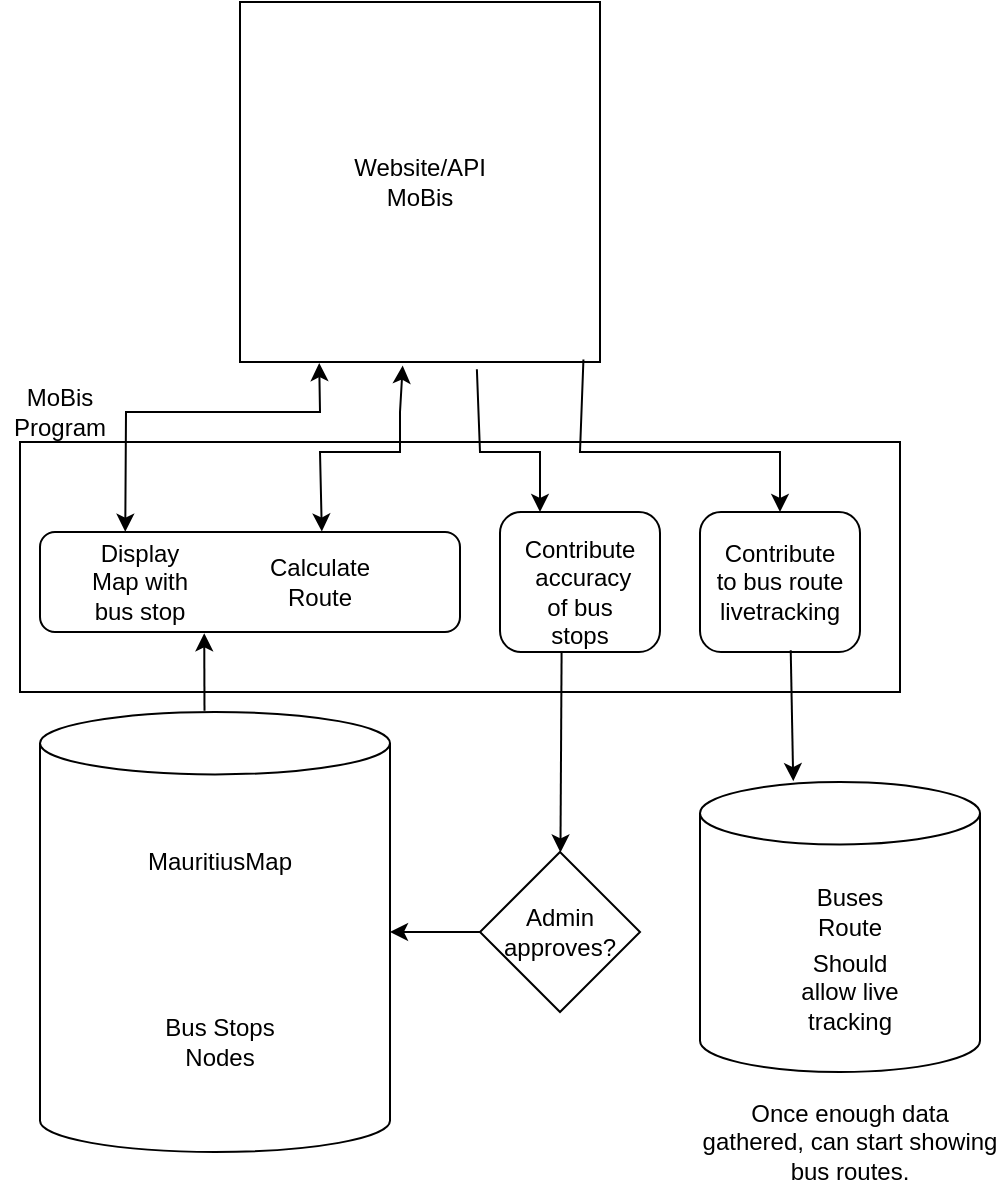 <mxfile version="24.7.6">
  <diagram name="Page-1" id="NIdN9TAIQ7ZBKaw6zO0f">
    <mxGraphModel dx="756" dy="1031" grid="1" gridSize="10" guides="1" tooltips="1" connect="1" arrows="1" fold="1" page="1" pageScale="1" pageWidth="850" pageHeight="1100" math="0" shadow="0">
      <root>
        <mxCell id="0" />
        <mxCell id="1" parent="0" />
        <mxCell id="2du97CqIPiSQvwclCsvQ-1" value="" style="whiteSpace=wrap;html=1;aspect=fixed;movable=1;resizable=1;rotatable=1;deletable=1;editable=1;locked=0;connectable=1;" vertex="1" parent="1">
          <mxGeometry x="140" y="20" width="180" height="180" as="geometry" />
        </mxCell>
        <mxCell id="2du97CqIPiSQvwclCsvQ-2" value="&lt;div&gt;Website/API&lt;/div&gt;&lt;div&gt;MoBis&lt;br&gt;&lt;/div&gt;" style="text;html=1;align=center;verticalAlign=middle;whiteSpace=wrap;rounded=0;movable=1;resizable=1;rotatable=1;deletable=1;editable=1;locked=0;connectable=1;" vertex="1" parent="1">
          <mxGeometry x="200" y="95" width="60" height="30" as="geometry" />
        </mxCell>
        <mxCell id="2du97CqIPiSQvwclCsvQ-4" value="" style="shape=cylinder3;whiteSpace=wrap;html=1;boundedLbl=1;backgroundOutline=1;size=15.6;" vertex="1" parent="1">
          <mxGeometry x="40" y="375" width="175" height="220" as="geometry" />
        </mxCell>
        <mxCell id="2du97CqIPiSQvwclCsvQ-6" value="&lt;div&gt;MauritiusMap&lt;/div&gt;" style="text;html=1;align=center;verticalAlign=middle;whiteSpace=wrap;rounded=0;" vertex="1" parent="1">
          <mxGeometry x="100" y="435" width="60" height="30" as="geometry" />
        </mxCell>
        <mxCell id="2du97CqIPiSQvwclCsvQ-7" value="Bus Stops Nodes" style="text;html=1;align=center;verticalAlign=middle;whiteSpace=wrap;rounded=0;" vertex="1" parent="1">
          <mxGeometry x="100" y="525" width="60" height="30" as="geometry" />
        </mxCell>
        <mxCell id="2du97CqIPiSQvwclCsvQ-8" value="" style="shape=cylinder3;whiteSpace=wrap;html=1;boundedLbl=1;backgroundOutline=1;size=15.6;" vertex="1" parent="1">
          <mxGeometry x="370" y="410" width="140" height="145" as="geometry" />
        </mxCell>
        <mxCell id="2du97CqIPiSQvwclCsvQ-9" value="Buses Route" style="text;html=1;align=center;verticalAlign=middle;whiteSpace=wrap;rounded=0;" vertex="1" parent="1">
          <mxGeometry x="415" y="460" width="60" height="30" as="geometry" />
        </mxCell>
        <mxCell id="2du97CqIPiSQvwclCsvQ-11" value="Should allow live tracking" style="text;html=1;align=center;verticalAlign=middle;whiteSpace=wrap;rounded=0;" vertex="1" parent="1">
          <mxGeometry x="415" y="500" width="60" height="30" as="geometry" />
        </mxCell>
        <mxCell id="2du97CqIPiSQvwclCsvQ-36" value="" style="rounded=0;whiteSpace=wrap;html=1;" vertex="1" parent="1">
          <mxGeometry x="30" y="240" width="440" height="125" as="geometry" />
        </mxCell>
        <mxCell id="2du97CqIPiSQvwclCsvQ-13" value="" style="endArrow=classic;startArrow=classic;html=1;rounded=0;entryX=0.22;entryY=1.003;entryDx=0;entryDy=0;exitX=0.203;exitY=-0.003;exitDx=0;exitDy=0;exitPerimeter=0;entryPerimeter=0;" edge="1" parent="1" source="2du97CqIPiSQvwclCsvQ-14" target="2du97CqIPiSQvwclCsvQ-1">
          <mxGeometry width="50" height="50" relative="1" as="geometry">
            <mxPoint x="70" y="245" as="sourcePoint" />
            <mxPoint x="200" y="305" as="targetPoint" />
            <Array as="points">
              <mxPoint x="83" y="225" />
              <mxPoint x="180" y="225" />
            </Array>
          </mxGeometry>
        </mxCell>
        <mxCell id="2du97CqIPiSQvwclCsvQ-14" value="" style="rounded=1;whiteSpace=wrap;html=1;" vertex="1" parent="1">
          <mxGeometry x="40" y="285" width="210" height="50" as="geometry" />
        </mxCell>
        <mxCell id="2du97CqIPiSQvwclCsvQ-15" value="Display Map with bus stop" style="text;html=1;align=center;verticalAlign=middle;whiteSpace=wrap;rounded=0;movable=1;resizable=1;rotatable=1;deletable=1;editable=1;locked=0;connectable=1;" vertex="1" parent="1">
          <mxGeometry x="60" y="295" width="60" height="30" as="geometry" />
        </mxCell>
        <mxCell id="2du97CqIPiSQvwclCsvQ-16" value="" style="endArrow=classic;startArrow=classic;html=1;rounded=0;entryX=0.452;entryY=1.01;entryDx=0;entryDy=0;entryPerimeter=0;exitX=0.671;exitY=-0.005;exitDx=0;exitDy=0;exitPerimeter=0;" edge="1" parent="1" source="2du97CqIPiSQvwclCsvQ-14" target="2du97CqIPiSQvwclCsvQ-1">
          <mxGeometry width="50" height="50" relative="1" as="geometry">
            <mxPoint x="180" y="282" as="sourcePoint" />
            <mxPoint x="240" y="200" as="targetPoint" />
            <Array as="points">
              <mxPoint x="180" y="245" />
              <mxPoint x="220" y="245" />
              <mxPoint x="220" y="225" />
            </Array>
          </mxGeometry>
        </mxCell>
        <mxCell id="2du97CqIPiSQvwclCsvQ-17" value="&lt;div&gt;Calculate &lt;br&gt;&lt;/div&gt;&lt;div&gt;Route&lt;br&gt;&lt;/div&gt;" style="text;html=1;align=center;verticalAlign=middle;whiteSpace=wrap;rounded=0;movable=1;resizable=1;rotatable=1;deletable=1;editable=1;locked=0;connectable=1;" vertex="1" parent="1">
          <mxGeometry x="150" y="295" width="60" height="30" as="geometry" />
        </mxCell>
        <mxCell id="2du97CqIPiSQvwclCsvQ-19" value="" style="rounded=1;whiteSpace=wrap;html=1;" vertex="1" parent="1">
          <mxGeometry x="370" y="275" width="80" height="70" as="geometry" />
        </mxCell>
        <mxCell id="2du97CqIPiSQvwclCsvQ-22" value="" style="rounded=1;whiteSpace=wrap;html=1;" vertex="1" parent="1">
          <mxGeometry x="270" y="275" width="80" height="70" as="geometry" />
        </mxCell>
        <mxCell id="2du97CqIPiSQvwclCsvQ-21" value="&lt;div&gt;Contribute to bus route livetracking&lt;/div&gt;" style="text;html=1;align=center;verticalAlign=middle;whiteSpace=wrap;rounded=0;" vertex="1" parent="1">
          <mxGeometry x="375" y="290" width="70" height="40" as="geometry" />
        </mxCell>
        <mxCell id="2du97CqIPiSQvwclCsvQ-20" value="&lt;div&gt;Contribute&lt;/div&gt;&lt;div&gt;&amp;nbsp;accuracy of bus stops&lt;/div&gt;" style="text;html=1;align=center;verticalAlign=middle;whiteSpace=wrap;rounded=0;" vertex="1" parent="1">
          <mxGeometry x="280" y="300" width="60" height="30" as="geometry" />
        </mxCell>
        <mxCell id="2du97CqIPiSQvwclCsvQ-27" value="" style="endArrow=classic;html=1;rounded=0;exitX=0.47;exitY=-0.003;exitDx=0;exitDy=0;exitPerimeter=0;entryX=0.391;entryY=1.013;entryDx=0;entryDy=0;entryPerimeter=0;" edge="1" parent="1" source="2du97CqIPiSQvwclCsvQ-4" target="2du97CqIPiSQvwclCsvQ-14">
          <mxGeometry width="50" height="50" relative="1" as="geometry">
            <mxPoint x="240" y="345" as="sourcePoint" />
            <mxPoint x="290" y="295" as="targetPoint" />
          </mxGeometry>
        </mxCell>
        <mxCell id="2du97CqIPiSQvwclCsvQ-29" value="&lt;div&gt;Admin &lt;br&gt;&lt;/div&gt;&lt;div&gt;approves?&lt;br&gt;&lt;/div&gt;" style="rhombus;whiteSpace=wrap;html=1;" vertex="1" parent="1">
          <mxGeometry x="260" y="445" width="80" height="80" as="geometry" />
        </mxCell>
        <mxCell id="2du97CqIPiSQvwclCsvQ-31" value="" style="endArrow=classic;html=1;rounded=0;exitX=0;exitY=0.5;exitDx=0;exitDy=0;entryX=1;entryY=0.5;entryDx=0;entryDy=0;entryPerimeter=0;" edge="1" parent="1" source="2du97CqIPiSQvwclCsvQ-29" target="2du97CqIPiSQvwclCsvQ-4">
          <mxGeometry width="50" height="50" relative="1" as="geometry">
            <mxPoint x="250" y="575" as="sourcePoint" />
            <mxPoint x="300" y="525" as="targetPoint" />
          </mxGeometry>
        </mxCell>
        <mxCell id="2du97CqIPiSQvwclCsvQ-32" value="" style="endArrow=classic;html=1;rounded=0;exitX=0.385;exitY=0.997;exitDx=0;exitDy=0;exitPerimeter=0;" edge="1" parent="1" source="2du97CqIPiSQvwclCsvQ-22" target="2du97CqIPiSQvwclCsvQ-29">
          <mxGeometry width="50" height="50" relative="1" as="geometry">
            <mxPoint x="250" y="575" as="sourcePoint" />
            <mxPoint x="300" y="445" as="targetPoint" />
          </mxGeometry>
        </mxCell>
        <mxCell id="2du97CqIPiSQvwclCsvQ-33" value="" style="endArrow=classic;html=1;rounded=0;exitX=0.658;exitY=1.02;exitDx=0;exitDy=0;exitPerimeter=0;" edge="1" parent="1" source="2du97CqIPiSQvwclCsvQ-1">
          <mxGeometry width="50" height="50" relative="1" as="geometry">
            <mxPoint x="250" y="465" as="sourcePoint" />
            <mxPoint x="290" y="275" as="targetPoint" />
            <Array as="points">
              <mxPoint x="260" y="245" />
              <mxPoint x="290" y="245" />
            </Array>
          </mxGeometry>
        </mxCell>
        <mxCell id="2du97CqIPiSQvwclCsvQ-34" value="" style="endArrow=classic;html=1;rounded=0;exitX=0.954;exitY=0.993;exitDx=0;exitDy=0;exitPerimeter=0;entryX=0.5;entryY=0;entryDx=0;entryDy=0;" edge="1" parent="1" source="2du97CqIPiSQvwclCsvQ-1" target="2du97CqIPiSQvwclCsvQ-19">
          <mxGeometry width="50" height="50" relative="1" as="geometry">
            <mxPoint x="308" y="200" as="sourcePoint" />
            <mxPoint x="340" y="271" as="targetPoint" />
            <Array as="points">
              <mxPoint x="310" y="245" />
              <mxPoint x="410" y="245" />
            </Array>
          </mxGeometry>
        </mxCell>
        <mxCell id="2du97CqIPiSQvwclCsvQ-35" value="" style="endArrow=classic;html=1;rounded=0;exitX=0.567;exitY=0.988;exitDx=0;exitDy=0;exitPerimeter=0;entryX=0.333;entryY=-0.003;entryDx=0;entryDy=0;entryPerimeter=0;" edge="1" parent="1" source="2du97CqIPiSQvwclCsvQ-19" target="2du97CqIPiSQvwclCsvQ-8">
          <mxGeometry width="50" height="50" relative="1" as="geometry">
            <mxPoint x="350" y="465" as="sourcePoint" />
            <mxPoint x="400" y="415" as="targetPoint" />
          </mxGeometry>
        </mxCell>
        <mxCell id="2du97CqIPiSQvwclCsvQ-37" value="MoBis Program" style="text;html=1;align=center;verticalAlign=middle;whiteSpace=wrap;rounded=0;" vertex="1" parent="1">
          <mxGeometry x="20" y="210" width="60" height="30" as="geometry" />
        </mxCell>
        <mxCell id="2du97CqIPiSQvwclCsvQ-38" value="Once enough data gathered, can start showing bus routes." style="text;html=1;align=center;verticalAlign=middle;whiteSpace=wrap;rounded=0;" vertex="1" parent="1">
          <mxGeometry x="370" y="565" width="150" height="50" as="geometry" />
        </mxCell>
      </root>
    </mxGraphModel>
  </diagram>
</mxfile>
